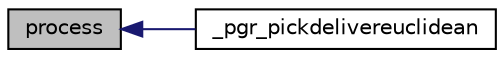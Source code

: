 digraph "process"
{
  edge [fontname="Helvetica",fontsize="10",labelfontname="Helvetica",labelfontsize="10"];
  node [fontname="Helvetica",fontsize="10",shape=record];
  rankdir="LR";
  Node72 [label="process",height=0.2,width=0.4,color="black", fillcolor="grey75", style="filled", fontcolor="black"];
  Node72 -> Node73 [dir="back",color="midnightblue",fontsize="10",style="solid",fontname="Helvetica"];
  Node73 [label="_pgr_pickdelivereuclidean",height=0.2,width=0.4,color="black", fillcolor="white", style="filled",URL="$pickDeliverEuclidean_8c.html#aeb5c74a5985921e2ffe0dffc6be97977"];
}
